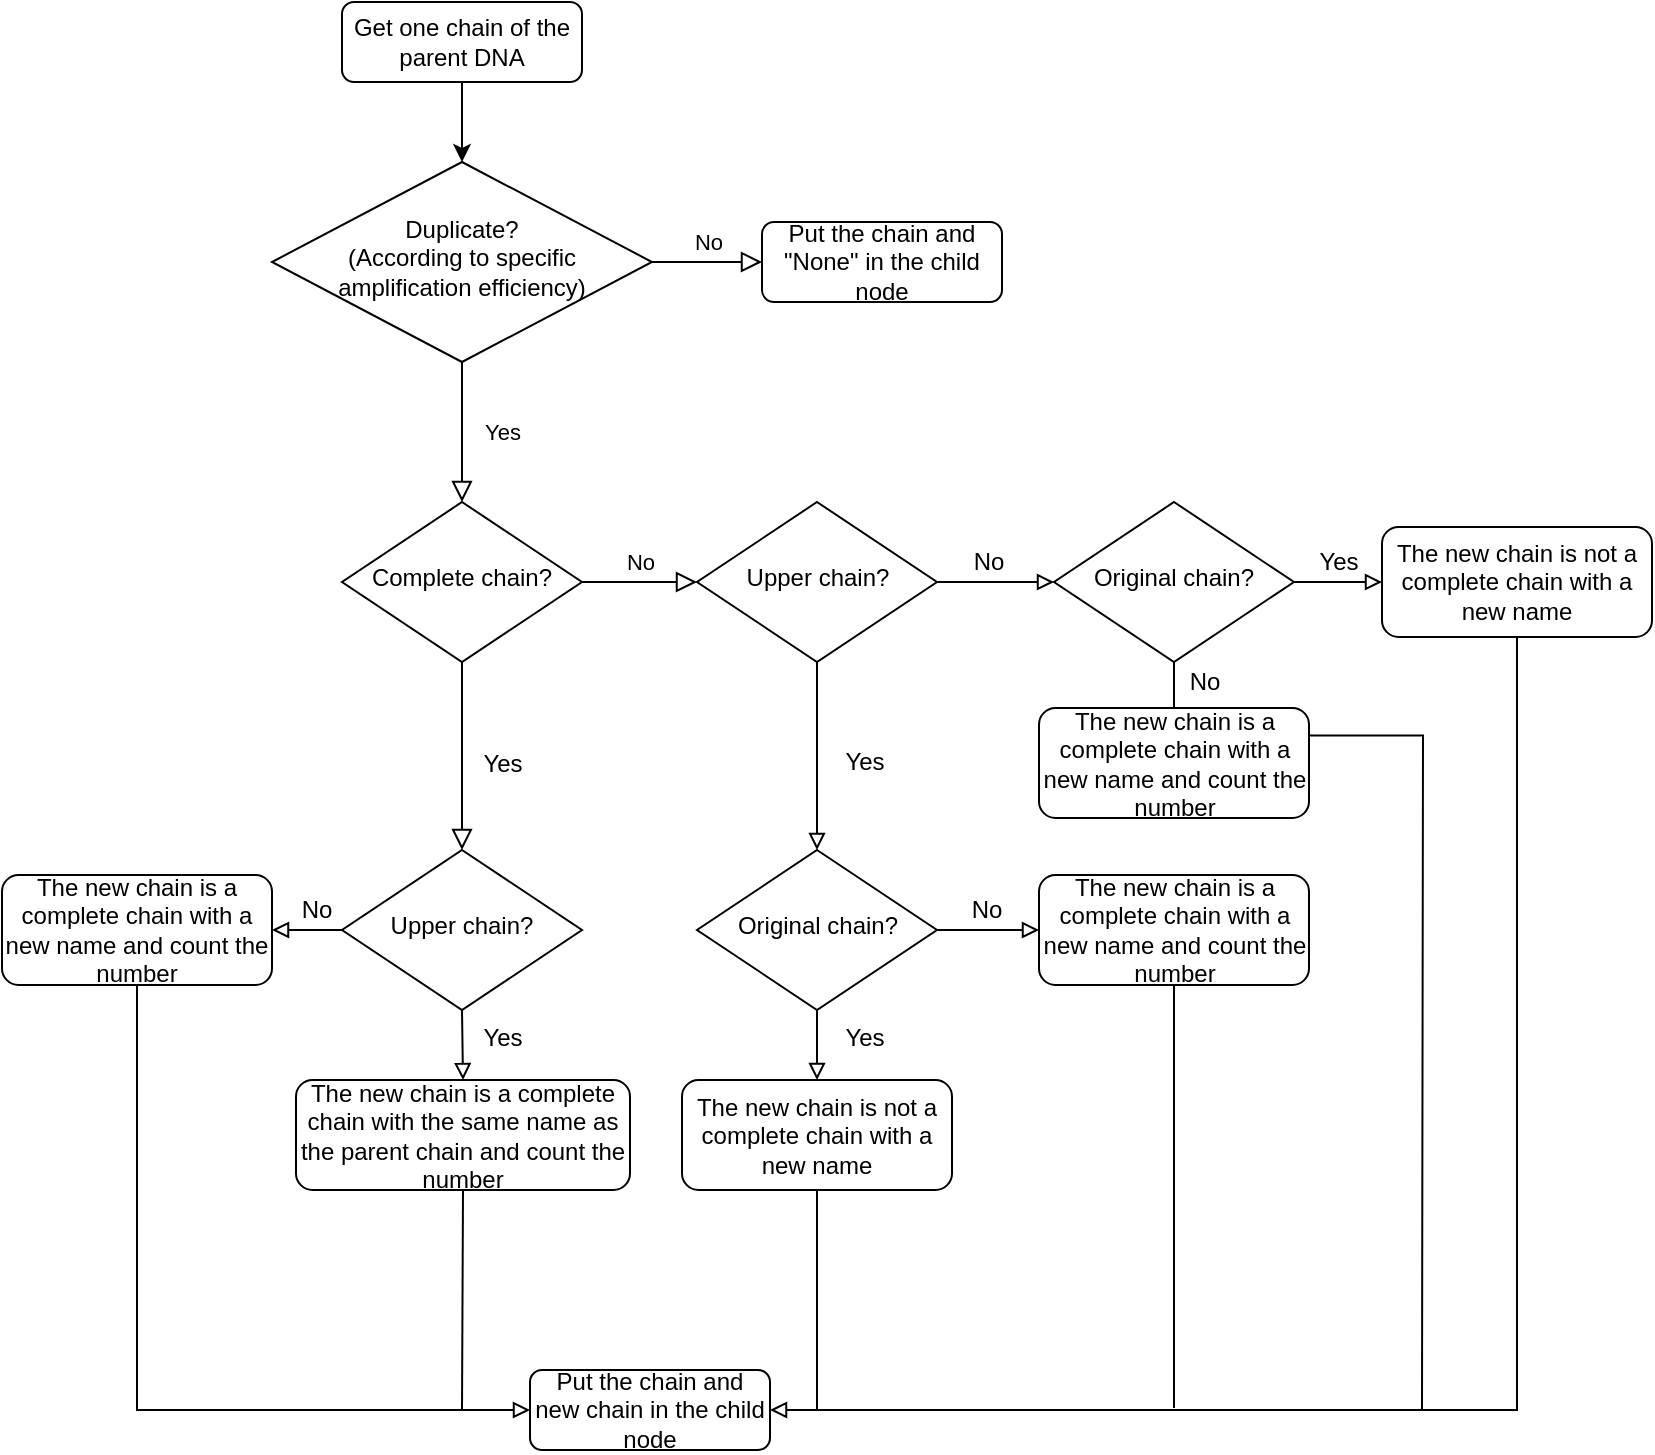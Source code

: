 <mxfile version="17.4.5" type="github">
  <diagram id="C5RBs43oDa-KdzZeNtuy" name="Page-1">
    <mxGraphModel dx="2723" dy="1005" grid="1" gridSize="10" guides="1" tooltips="1" connect="1" arrows="1" fold="1" page="1" pageScale="1" pageWidth="827" pageHeight="1169" math="0" shadow="0">
      <root>
        <mxCell id="WIyWlLk6GJQsqaUBKTNV-0" />
        <mxCell id="WIyWlLk6GJQsqaUBKTNV-1" parent="WIyWlLk6GJQsqaUBKTNV-0" />
        <mxCell id="JWPkaghvcUCzBnXea29I-1" style="edgeStyle=orthogonalEdgeStyle;rounded=0;orthogonalLoop=1;jettySize=auto;html=1;exitX=0.5;exitY=1;exitDx=0;exitDy=0;entryX=0.5;entryY=0;entryDx=0;entryDy=0;" edge="1" parent="WIyWlLk6GJQsqaUBKTNV-1" source="WIyWlLk6GJQsqaUBKTNV-3" target="WIyWlLk6GJQsqaUBKTNV-6">
          <mxGeometry relative="1" as="geometry" />
        </mxCell>
        <mxCell id="WIyWlLk6GJQsqaUBKTNV-3" value="Get one chain of the parent DNA" style="rounded=1;whiteSpace=wrap;html=1;fontSize=12;glass=0;strokeWidth=1;shadow=0;" parent="WIyWlLk6GJQsqaUBKTNV-1" vertex="1">
          <mxGeometry x="160" y="40" width="120" height="40" as="geometry" />
        </mxCell>
        <mxCell id="WIyWlLk6GJQsqaUBKTNV-4" value="Yes" style="rounded=0;html=1;jettySize=auto;orthogonalLoop=1;fontSize=11;endArrow=block;endFill=0;endSize=8;strokeWidth=1;shadow=0;labelBackgroundColor=none;edgeStyle=orthogonalEdgeStyle;" parent="WIyWlLk6GJQsqaUBKTNV-1" source="WIyWlLk6GJQsqaUBKTNV-6" target="WIyWlLk6GJQsqaUBKTNV-10" edge="1">
          <mxGeometry y="20" relative="1" as="geometry">
            <mxPoint as="offset" />
          </mxGeometry>
        </mxCell>
        <mxCell id="WIyWlLk6GJQsqaUBKTNV-5" value="No" style="edgeStyle=orthogonalEdgeStyle;rounded=0;html=1;jettySize=auto;orthogonalLoop=1;fontSize=11;endArrow=block;endFill=0;endSize=8;strokeWidth=1;shadow=0;labelBackgroundColor=none;" parent="WIyWlLk6GJQsqaUBKTNV-1" source="WIyWlLk6GJQsqaUBKTNV-6" target="WIyWlLk6GJQsqaUBKTNV-7" edge="1">
          <mxGeometry y="10" relative="1" as="geometry">
            <mxPoint as="offset" />
          </mxGeometry>
        </mxCell>
        <mxCell id="WIyWlLk6GJQsqaUBKTNV-6" value="Duplicate?&lt;br&gt;(According to specific amplification efficiency)" style="rhombus;whiteSpace=wrap;html=1;shadow=0;fontFamily=Helvetica;fontSize=12;align=center;strokeWidth=1;spacing=6;spacingTop=-4;" parent="WIyWlLk6GJQsqaUBKTNV-1" vertex="1">
          <mxGeometry x="125" y="120" width="190" height="100" as="geometry" />
        </mxCell>
        <mxCell id="WIyWlLk6GJQsqaUBKTNV-7" value="Put the chain and &quot;None&quot; in the child node" style="rounded=1;whiteSpace=wrap;html=1;fontSize=12;glass=0;strokeWidth=1;shadow=0;" parent="WIyWlLk6GJQsqaUBKTNV-1" vertex="1">
          <mxGeometry x="370" y="150" width="120" height="40" as="geometry" />
        </mxCell>
        <mxCell id="WIyWlLk6GJQsqaUBKTNV-8" value="" style="rounded=0;html=1;jettySize=auto;orthogonalLoop=1;fontSize=11;endArrow=block;endFill=0;endSize=8;strokeWidth=1;shadow=0;labelBackgroundColor=none;edgeStyle=orthogonalEdgeStyle;entryX=0.5;entryY=0;entryDx=0;entryDy=0;" parent="WIyWlLk6GJQsqaUBKTNV-1" source="WIyWlLk6GJQsqaUBKTNV-10" target="JWPkaghvcUCzBnXea29I-5" edge="1">
          <mxGeometry x="0.333" y="20" relative="1" as="geometry">
            <mxPoint as="offset" />
            <mxPoint x="220" y="430" as="targetPoint" />
          </mxGeometry>
        </mxCell>
        <mxCell id="WIyWlLk6GJQsqaUBKTNV-9" value="No" style="edgeStyle=orthogonalEdgeStyle;rounded=0;html=1;jettySize=auto;orthogonalLoop=1;fontSize=11;endArrow=block;endFill=0;endSize=8;strokeWidth=1;shadow=0;labelBackgroundColor=none;entryX=0;entryY=0.5;entryDx=0;entryDy=0;" parent="WIyWlLk6GJQsqaUBKTNV-1" source="WIyWlLk6GJQsqaUBKTNV-10" target="JWPkaghvcUCzBnXea29I-12" edge="1">
          <mxGeometry y="10" relative="1" as="geometry">
            <mxPoint as="offset" />
            <mxPoint x="390" y="330" as="targetPoint" />
            <Array as="points" />
          </mxGeometry>
        </mxCell>
        <mxCell id="WIyWlLk6GJQsqaUBKTNV-10" value="Complete chain?" style="rhombus;whiteSpace=wrap;html=1;shadow=0;fontFamily=Helvetica;fontSize=12;align=center;strokeWidth=1;spacing=6;spacingTop=-4;" parent="WIyWlLk6GJQsqaUBKTNV-1" vertex="1">
          <mxGeometry x="160" y="290" width="120" height="80" as="geometry" />
        </mxCell>
        <mxCell id="JWPkaghvcUCzBnXea29I-3" value="Yes" style="text;html=1;align=center;verticalAlign=middle;resizable=0;points=[];autosize=1;strokeColor=none;fillColor=none;" vertex="1" parent="WIyWlLk6GJQsqaUBKTNV-1">
          <mxGeometry x="220" y="410.5" width="40" height="20" as="geometry" />
        </mxCell>
        <mxCell id="JWPkaghvcUCzBnXea29I-7" style="edgeStyle=orthogonalEdgeStyle;rounded=0;orthogonalLoop=1;jettySize=auto;html=1;exitX=0.5;exitY=1;exitDx=0;exitDy=0;entryX=0.5;entryY=0;entryDx=0;entryDy=0;endArrow=block;endFill=0;" edge="1" parent="WIyWlLk6GJQsqaUBKTNV-1" source="JWPkaghvcUCzBnXea29I-5" target="JWPkaghvcUCzBnXea29I-6">
          <mxGeometry relative="1" as="geometry" />
        </mxCell>
        <mxCell id="JWPkaghvcUCzBnXea29I-10" style="edgeStyle=orthogonalEdgeStyle;rounded=0;orthogonalLoop=1;jettySize=auto;html=1;exitX=0;exitY=0.5;exitDx=0;exitDy=0;entryX=1;entryY=0.5;entryDx=0;entryDy=0;endArrow=block;endFill=0;" edge="1" parent="WIyWlLk6GJQsqaUBKTNV-1" source="JWPkaghvcUCzBnXea29I-5" target="JWPkaghvcUCzBnXea29I-9">
          <mxGeometry relative="1" as="geometry" />
        </mxCell>
        <mxCell id="JWPkaghvcUCzBnXea29I-5" value="Upper chain?" style="rhombus;whiteSpace=wrap;html=1;shadow=0;fontFamily=Helvetica;fontSize=12;align=center;strokeWidth=1;spacing=6;spacingTop=-4;" vertex="1" parent="WIyWlLk6GJQsqaUBKTNV-1">
          <mxGeometry x="160" y="464" width="120" height="80" as="geometry" />
        </mxCell>
        <mxCell id="JWPkaghvcUCzBnXea29I-38" style="edgeStyle=orthogonalEdgeStyle;rounded=0;orthogonalLoop=1;jettySize=auto;html=1;exitX=0.5;exitY=1;exitDx=0;exitDy=0;endArrow=none;endFill=0;" edge="1" parent="WIyWlLk6GJQsqaUBKTNV-1" source="JWPkaghvcUCzBnXea29I-6">
          <mxGeometry relative="1" as="geometry">
            <mxPoint x="220" y="744.0" as="targetPoint" />
          </mxGeometry>
        </mxCell>
        <mxCell id="JWPkaghvcUCzBnXea29I-6" value="The new chain is a complete chain with the same name as the parent chain and count the number" style="rounded=1;whiteSpace=wrap;html=1;fontSize=12;glass=0;strokeWidth=1;shadow=0;" vertex="1" parent="WIyWlLk6GJQsqaUBKTNV-1">
          <mxGeometry x="137" y="579" width="167" height="55" as="geometry" />
        </mxCell>
        <mxCell id="JWPkaghvcUCzBnXea29I-8" value="Yes" style="text;html=1;align=center;verticalAlign=middle;resizable=0;points=[];autosize=1;strokeColor=none;fillColor=none;" vertex="1" parent="WIyWlLk6GJQsqaUBKTNV-1">
          <mxGeometry x="220" y="548" width="40" height="20" as="geometry" />
        </mxCell>
        <mxCell id="JWPkaghvcUCzBnXea29I-35" style="edgeStyle=orthogonalEdgeStyle;rounded=0;orthogonalLoop=1;jettySize=auto;html=1;exitX=0.5;exitY=1;exitDx=0;exitDy=0;entryX=0;entryY=0.5;entryDx=0;entryDy=0;endArrow=block;endFill=0;" edge="1" parent="WIyWlLk6GJQsqaUBKTNV-1" source="JWPkaghvcUCzBnXea29I-9" target="JWPkaghvcUCzBnXea29I-34">
          <mxGeometry relative="1" as="geometry" />
        </mxCell>
        <mxCell id="JWPkaghvcUCzBnXea29I-9" value="The new chain is a complete chain with a new name and count the number" style="rounded=1;whiteSpace=wrap;html=1;fontSize=12;glass=0;strokeWidth=1;shadow=0;" vertex="1" parent="WIyWlLk6GJQsqaUBKTNV-1">
          <mxGeometry x="-10" y="476.5" width="135" height="55" as="geometry" />
        </mxCell>
        <mxCell id="JWPkaghvcUCzBnXea29I-11" value="No" style="text;html=1;align=center;verticalAlign=middle;resizable=0;points=[];autosize=1;strokeColor=none;fillColor=none;" vertex="1" parent="WIyWlLk6GJQsqaUBKTNV-1">
          <mxGeometry x="132" y="484" width="30" height="20" as="geometry" />
        </mxCell>
        <mxCell id="JWPkaghvcUCzBnXea29I-17" style="edgeStyle=orthogonalEdgeStyle;rounded=0;orthogonalLoop=1;jettySize=auto;html=1;exitX=0.5;exitY=1;exitDx=0;exitDy=0;endArrow=block;endFill=0;" edge="1" parent="WIyWlLk6GJQsqaUBKTNV-1" source="JWPkaghvcUCzBnXea29I-12" target="JWPkaghvcUCzBnXea29I-16">
          <mxGeometry relative="1" as="geometry" />
        </mxCell>
        <mxCell id="JWPkaghvcUCzBnXea29I-24" style="edgeStyle=orthogonalEdgeStyle;rounded=0;orthogonalLoop=1;jettySize=auto;html=1;exitX=1;exitY=0.5;exitDx=0;exitDy=0;entryX=0;entryY=0.5;entryDx=0;entryDy=0;endArrow=block;endFill=0;" edge="1" parent="WIyWlLk6GJQsqaUBKTNV-1" source="JWPkaghvcUCzBnXea29I-12" target="JWPkaghvcUCzBnXea29I-23">
          <mxGeometry relative="1" as="geometry" />
        </mxCell>
        <mxCell id="JWPkaghvcUCzBnXea29I-12" value="Upper chain?" style="rhombus;whiteSpace=wrap;html=1;shadow=0;fontFamily=Helvetica;fontSize=12;align=center;strokeWidth=1;spacing=6;spacingTop=-4;" vertex="1" parent="WIyWlLk6GJQsqaUBKTNV-1">
          <mxGeometry x="337.5" y="290" width="120" height="80" as="geometry" />
        </mxCell>
        <mxCell id="JWPkaghvcUCzBnXea29I-45" style="edgeStyle=orthogonalEdgeStyle;rounded=0;orthogonalLoop=1;jettySize=auto;html=1;exitX=0.5;exitY=1;exitDx=0;exitDy=0;endArrow=none;endFill=0;" edge="1" parent="WIyWlLk6GJQsqaUBKTNV-1" source="JWPkaghvcUCzBnXea29I-15">
          <mxGeometry relative="1" as="geometry">
            <mxPoint x="397" y="744" as="targetPoint" />
            <mxPoint x="397.5" y="638" as="sourcePoint" />
            <Array as="points">
              <mxPoint x="397" y="744" />
            </Array>
          </mxGeometry>
        </mxCell>
        <mxCell id="JWPkaghvcUCzBnXea29I-15" value="The new chain is not a complete chain with a new name" style="rounded=1;whiteSpace=wrap;html=1;fontSize=12;glass=0;strokeWidth=1;shadow=0;" vertex="1" parent="WIyWlLk6GJQsqaUBKTNV-1">
          <mxGeometry x="330" y="579" width="135" height="55" as="geometry" />
        </mxCell>
        <mxCell id="JWPkaghvcUCzBnXea29I-19" style="edgeStyle=orthogonalEdgeStyle;rounded=0;orthogonalLoop=1;jettySize=auto;html=1;exitX=0.5;exitY=1;exitDx=0;exitDy=0;entryX=0.5;entryY=0;entryDx=0;entryDy=0;endArrow=block;endFill=0;" edge="1" parent="WIyWlLk6GJQsqaUBKTNV-1" source="JWPkaghvcUCzBnXea29I-16" target="JWPkaghvcUCzBnXea29I-15">
          <mxGeometry relative="1" as="geometry" />
        </mxCell>
        <mxCell id="JWPkaghvcUCzBnXea29I-22" style="edgeStyle=orthogonalEdgeStyle;rounded=0;orthogonalLoop=1;jettySize=auto;html=1;exitX=1;exitY=0.5;exitDx=0;exitDy=0;endArrow=block;endFill=0;" edge="1" parent="WIyWlLk6GJQsqaUBKTNV-1" source="JWPkaghvcUCzBnXea29I-16" target="JWPkaghvcUCzBnXea29I-20">
          <mxGeometry relative="1" as="geometry" />
        </mxCell>
        <mxCell id="JWPkaghvcUCzBnXea29I-16" value="Original chain?" style="rhombus;whiteSpace=wrap;html=1;shadow=0;fontFamily=Helvetica;fontSize=12;align=center;strokeWidth=1;spacing=6;spacingTop=-4;" vertex="1" parent="WIyWlLk6GJQsqaUBKTNV-1">
          <mxGeometry x="337.5" y="464" width="120" height="80" as="geometry" />
        </mxCell>
        <mxCell id="JWPkaghvcUCzBnXea29I-18" value="Yes" style="text;html=1;align=center;verticalAlign=middle;resizable=0;points=[];autosize=1;strokeColor=none;fillColor=none;" vertex="1" parent="WIyWlLk6GJQsqaUBKTNV-1">
          <mxGeometry x="400.5" y="410" width="40" height="20" as="geometry" />
        </mxCell>
        <mxCell id="JWPkaghvcUCzBnXea29I-47" style="edgeStyle=orthogonalEdgeStyle;rounded=0;orthogonalLoop=1;jettySize=auto;html=1;exitX=0.5;exitY=1;exitDx=0;exitDy=0;endArrow=none;endFill=0;" edge="1" parent="WIyWlLk6GJQsqaUBKTNV-1" source="JWPkaghvcUCzBnXea29I-20">
          <mxGeometry relative="1" as="geometry">
            <mxPoint x="576" y="743" as="targetPoint" />
            <mxPoint x="605" y="534.5" as="sourcePoint" />
            <Array as="points">
              <mxPoint x="576" y="743" />
            </Array>
          </mxGeometry>
        </mxCell>
        <mxCell id="JWPkaghvcUCzBnXea29I-20" value="The new chain is a complete chain with a new name and count the number" style="rounded=1;whiteSpace=wrap;html=1;fontSize=12;glass=0;strokeWidth=1;shadow=0;" vertex="1" parent="WIyWlLk6GJQsqaUBKTNV-1">
          <mxGeometry x="508.5" y="476.5" width="135" height="55" as="geometry" />
        </mxCell>
        <mxCell id="JWPkaghvcUCzBnXea29I-27" style="edgeStyle=orthogonalEdgeStyle;rounded=0;orthogonalLoop=1;jettySize=auto;html=1;exitX=1;exitY=0.5;exitDx=0;exitDy=0;entryX=0;entryY=0.5;entryDx=0;entryDy=0;endArrow=block;endFill=0;" edge="1" parent="WIyWlLk6GJQsqaUBKTNV-1" source="JWPkaghvcUCzBnXea29I-23" target="JWPkaghvcUCzBnXea29I-26">
          <mxGeometry relative="1" as="geometry" />
        </mxCell>
        <mxCell id="JWPkaghvcUCzBnXea29I-42" style="edgeStyle=orthogonalEdgeStyle;rounded=0;orthogonalLoop=1;jettySize=auto;html=1;exitX=0.5;exitY=1;exitDx=0;exitDy=0;entryX=0.5;entryY=0;entryDx=0;entryDy=0;endArrow=none;endFill=0;" edge="1" parent="WIyWlLk6GJQsqaUBKTNV-1" source="JWPkaghvcUCzBnXea29I-23" target="JWPkaghvcUCzBnXea29I-31">
          <mxGeometry relative="1" as="geometry" />
        </mxCell>
        <mxCell id="JWPkaghvcUCzBnXea29I-23" value="Original chain?" style="rhombus;whiteSpace=wrap;html=1;shadow=0;fontFamily=Helvetica;fontSize=12;align=center;strokeWidth=1;spacing=6;spacingTop=-4;" vertex="1" parent="WIyWlLk6GJQsqaUBKTNV-1">
          <mxGeometry x="516" y="290" width="120" height="80" as="geometry" />
        </mxCell>
        <mxCell id="JWPkaghvcUCzBnXea29I-25" value="No" style="text;html=1;align=center;verticalAlign=middle;resizable=0;points=[];autosize=1;strokeColor=none;fillColor=none;" vertex="1" parent="WIyWlLk6GJQsqaUBKTNV-1">
          <mxGeometry x="468" y="310" width="30" height="20" as="geometry" />
        </mxCell>
        <mxCell id="JWPkaghvcUCzBnXea29I-44" style="edgeStyle=orthogonalEdgeStyle;rounded=0;orthogonalLoop=1;jettySize=auto;html=1;exitX=0.5;exitY=1;exitDx=0;exitDy=0;entryX=1;entryY=0.5;entryDx=0;entryDy=0;endArrow=block;endFill=0;" edge="1" parent="WIyWlLk6GJQsqaUBKTNV-1" source="JWPkaghvcUCzBnXea29I-26" target="JWPkaghvcUCzBnXea29I-34">
          <mxGeometry relative="1" as="geometry" />
        </mxCell>
        <mxCell id="JWPkaghvcUCzBnXea29I-26" value="The new chain is not a complete chain with a new name" style="rounded=1;whiteSpace=wrap;html=1;fontSize=12;glass=0;strokeWidth=1;shadow=0;" vertex="1" parent="WIyWlLk6GJQsqaUBKTNV-1">
          <mxGeometry x="680" y="302.5" width="135" height="55" as="geometry" />
        </mxCell>
        <mxCell id="JWPkaghvcUCzBnXea29I-28" value="Yes" style="text;html=1;align=center;verticalAlign=middle;resizable=0;points=[];autosize=1;strokeColor=none;fillColor=none;" vertex="1" parent="WIyWlLk6GJQsqaUBKTNV-1">
          <mxGeometry x="400.5" y="548" width="40" height="20" as="geometry" />
        </mxCell>
        <mxCell id="JWPkaghvcUCzBnXea29I-29" value="No" style="text;html=1;align=center;verticalAlign=middle;resizable=0;points=[];autosize=1;strokeColor=none;fillColor=none;" vertex="1" parent="WIyWlLk6GJQsqaUBKTNV-1">
          <mxGeometry x="467" y="484" width="30" height="20" as="geometry" />
        </mxCell>
        <mxCell id="JWPkaghvcUCzBnXea29I-30" value="Yes" style="text;html=1;align=center;verticalAlign=middle;resizable=0;points=[];autosize=1;strokeColor=none;fillColor=none;" vertex="1" parent="WIyWlLk6GJQsqaUBKTNV-1">
          <mxGeometry x="638" y="310" width="40" height="20" as="geometry" />
        </mxCell>
        <mxCell id="JWPkaghvcUCzBnXea29I-48" style="edgeStyle=orthogonalEdgeStyle;rounded=0;orthogonalLoop=1;jettySize=auto;html=1;exitX=1;exitY=0.25;exitDx=0;exitDy=0;endArrow=none;endFill=0;" edge="1" parent="WIyWlLk6GJQsqaUBKTNV-1" source="JWPkaghvcUCzBnXea29I-31">
          <mxGeometry relative="1" as="geometry">
            <mxPoint x="700" y="744" as="targetPoint" />
            <mxPoint x="672" y="424.5" as="sourcePoint" />
          </mxGeometry>
        </mxCell>
        <mxCell id="JWPkaghvcUCzBnXea29I-31" value="The new chain is a complete chain with a new name and count the number" style="rounded=1;whiteSpace=wrap;html=1;fontSize=12;glass=0;strokeWidth=1;shadow=0;" vertex="1" parent="WIyWlLk6GJQsqaUBKTNV-1">
          <mxGeometry x="508.5" y="393" width="135" height="55" as="geometry" />
        </mxCell>
        <mxCell id="JWPkaghvcUCzBnXea29I-33" value="No" style="text;html=1;align=center;verticalAlign=middle;resizable=0;points=[];autosize=1;strokeColor=none;fillColor=none;" vertex="1" parent="WIyWlLk6GJQsqaUBKTNV-1">
          <mxGeometry x="576" y="370" width="30" height="20" as="geometry" />
        </mxCell>
        <mxCell id="JWPkaghvcUCzBnXea29I-34" value="Put the chain and new chain in the child node" style="rounded=1;whiteSpace=wrap;html=1;fontSize=12;glass=0;strokeWidth=1;shadow=0;" vertex="1" parent="WIyWlLk6GJQsqaUBKTNV-1">
          <mxGeometry x="254" y="724" width="120" height="40" as="geometry" />
        </mxCell>
      </root>
    </mxGraphModel>
  </diagram>
</mxfile>
